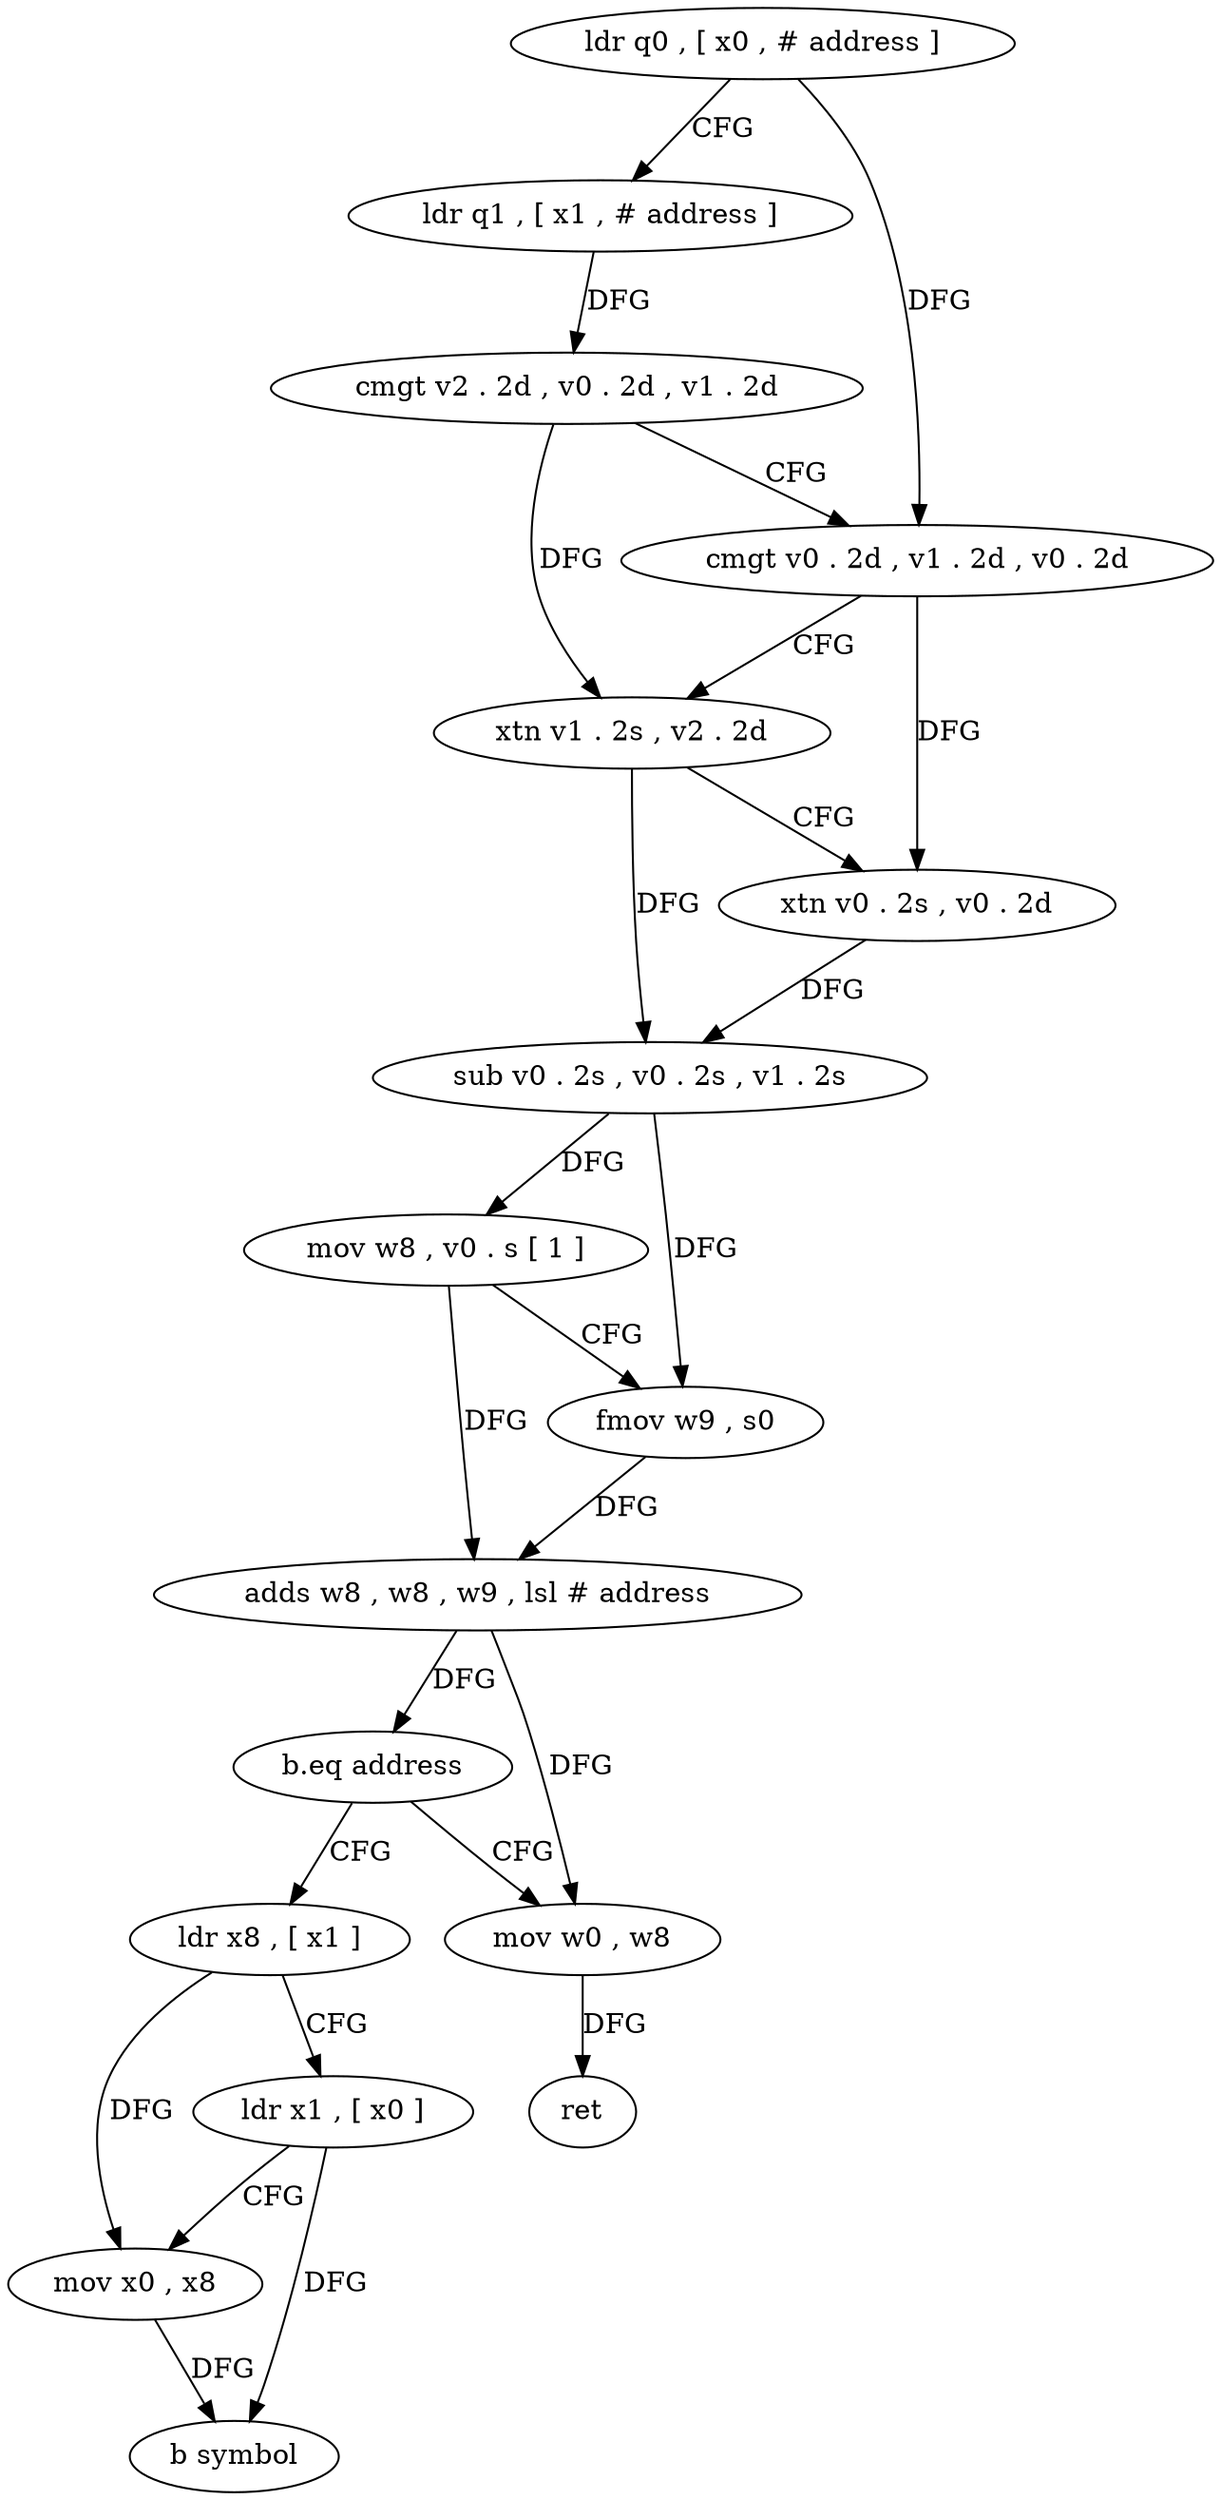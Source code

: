 digraph "func" {
"4238484" [label = "ldr q0 , [ x0 , # address ]" ]
"4238488" [label = "ldr q1 , [ x1 , # address ]" ]
"4238492" [label = "cmgt v2 . 2d , v0 . 2d , v1 . 2d" ]
"4238496" [label = "cmgt v0 . 2d , v1 . 2d , v0 . 2d" ]
"4238500" [label = "xtn v1 . 2s , v2 . 2d" ]
"4238504" [label = "xtn v0 . 2s , v0 . 2d" ]
"4238508" [label = "sub v0 . 2s , v0 . 2s , v1 . 2s" ]
"4238512" [label = "mov w8 , v0 . s [ 1 ]" ]
"4238516" [label = "fmov w9 , s0" ]
"4238520" [label = "adds w8 , w8 , w9 , lsl # address" ]
"4238524" [label = "b.eq address" ]
"4238536" [label = "ldr x8 , [ x1 ]" ]
"4238528" [label = "mov w0 , w8" ]
"4238540" [label = "ldr x1 , [ x0 ]" ]
"4238544" [label = "mov x0 , x8" ]
"4238548" [label = "b symbol" ]
"4238532" [label = "ret" ]
"4238484" -> "4238488" [ label = "CFG" ]
"4238484" -> "4238496" [ label = "DFG" ]
"4238488" -> "4238492" [ label = "DFG" ]
"4238492" -> "4238496" [ label = "CFG" ]
"4238492" -> "4238500" [ label = "DFG" ]
"4238496" -> "4238500" [ label = "CFG" ]
"4238496" -> "4238504" [ label = "DFG" ]
"4238500" -> "4238504" [ label = "CFG" ]
"4238500" -> "4238508" [ label = "DFG" ]
"4238504" -> "4238508" [ label = "DFG" ]
"4238508" -> "4238512" [ label = "DFG" ]
"4238508" -> "4238516" [ label = "DFG" ]
"4238512" -> "4238516" [ label = "CFG" ]
"4238512" -> "4238520" [ label = "DFG" ]
"4238516" -> "4238520" [ label = "DFG" ]
"4238520" -> "4238524" [ label = "DFG" ]
"4238520" -> "4238528" [ label = "DFG" ]
"4238524" -> "4238536" [ label = "CFG" ]
"4238524" -> "4238528" [ label = "CFG" ]
"4238536" -> "4238540" [ label = "CFG" ]
"4238536" -> "4238544" [ label = "DFG" ]
"4238528" -> "4238532" [ label = "DFG" ]
"4238540" -> "4238544" [ label = "CFG" ]
"4238540" -> "4238548" [ label = "DFG" ]
"4238544" -> "4238548" [ label = "DFG" ]
}
